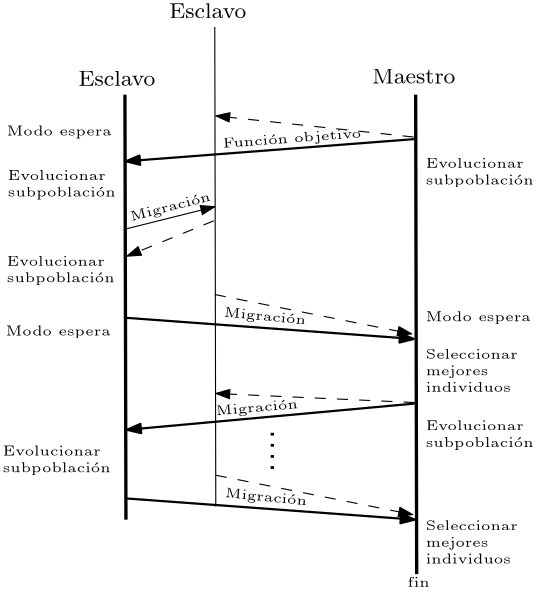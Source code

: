 <?xml version="1.0"?>
<!DOCTYPE ipe SYSTEM "ipe.dtd">
<ipe version="70000" creator="ipe6upgrade">
<info created="D:20100317180449" modified="D:20100317193121"/>
<ipestyle name="ipe6">
<color name="red" value="1 0 0"/>
<color name="green" value="0 1 0"/>
<color name="blue" value="0 0 1"/>
<color name="yellow" value="1 1 0"/>
<color name="gray1" value="0.125"/>
<color name="gray2" value="0.25"/>
<color name="gray3" value="0.375"/>
<color name="gray4" value="0.5"/>
<color name="gray5" value="0.625"/>
<color name="gray6" value="0.75"/>
<color name="gray7" value="0.875"/>
<dashstyle name="dashed" value="[4] 0"/>
<dashstyle name="dotted" value="[1 3] 0"/>
<dashstyle name="dash dotted" value="[4 2 1 2] 0"/>
<dashstyle name="dash dot dotted" value="[4 2 1 2 1 2] 0"/>
<pen name="heavier" value="0.8"/>
<pen name="fat" value="1.2"/>
<pen name="ultrafat" value="2"/>
<textsize name="large" value="\large"/>
<textsize name="Large" value="\Large"/>
<textsize name="LARGE" value="\LARGE"/>
<textsize name="huge" value="\huge"/>
<textsize name="Huge" value="\Huge"/>
<textsize name="small" value="\small"/>
<textsize name="footnote" value="\footnotesize"/>
<textsize name="tiny" value="\tiny"/>
<symbolsize name="small" value="2"/>
<symbolsize name="tiny" value="1.1"/>
<symbolsize name="large" value="5"/>
<arrowsize name="small" value="5"/>
<arrowsize name="tiny" value="3"/>
<arrowsize name="large" value="10"/>
<symbol name="mark/circle(sx)" transformations="translations">
<path fill="sym-stroke">
0.6 0 0 0.6 0 0 e 0.4 0 0 0.4 0 0 e
</path></symbol>
<symbol name="mark/disk(sx)" transformations="translations">
<path fill="sym-stroke">
0.6 0 0 0.6 0 0 e
</path></symbol>
<symbol name="mark/fdisk(sfx)" transformations="translations">
<group><path fill="sym-stroke" fillrule="eofill">
0.6 0 0 0.6 0 0 e 0.4 0 0 0.4 0 0 e
</path><path fill="sym-fill">
0.4 0 0 0.4 0 0 e
</path></group></symbol>
<symbol name="mark/box(sx)" transformations="translations">
<path fill="sym-stroke" fillrule="eofill">
-0.6 -0.6 m 0.6 -0.6 l 0.6 0.6 l -0.6 0.6 l h -0.4 -0.4 m 0.4 -0.4 l 0.4 0.4 l -0.4 0.4 l h</path></symbol>
<symbol name="mark/square(sx)" transformations="translations">
<path fill="sym-stroke">
-0.6 -0.6 m 0.6 -0.6 l 0.6 0.6 l -0.6 0.6 l h</path></symbol>
<symbol name="mark/fsquare(sfx)" transformations="translations">
<group><path fill="sym-stroke" fillrule="eofill">
-0.6 -0.6 m 0.6 -0.6 l 0.6 0.6 l -0.6 0.6 l h-0.4 -0.4 m 0.4 -0.4 l 0.4 0.4 l -0.4 0.4 l h</path><path fill="sym-fill">
-0.4 -0.4 m 0.4 -0.4 l 0.4 0.4 l -0.4 0.4 l h</path></group></symbol>
<symbol name="mark/cross(sx)" transformations="translations">
<group><path fill="sym-stroke">
-0.43 -0.57 m 0.57 0.43 l 0.43 0.57 l -0.57 -0.43 l h</path><path fill="sym-stroke">
-0.43 0.57 m 0.57 -0.43 l 0.43 -0.57 l -0.57 0.43 l h</path>
</group></symbol>
<textstyle name="center" begin="\begin{center}"
end="\end{center}"/>
<textstyle name="itemize" begin="\begin{itemize}"
end="\end{itemize}"/>
<textstyle name="item" begin="\begin{itemize}\item{}"
end="\end{itemize}"/>
</ipestyle>
<page>
<layer name="alpha"/>
<view layers="alpha" active="alpha"/>
<path layer="alpha" stroke="black" pen="fat">
183.3 776.259 m
183.663 623.261 l
</path>
<path stroke="black" pen="fat" matrix="1 0 0 1 104.664 0">
183.3 776.259 m
183.663 603.636 l
</path>
<text stroke="black" matrix="1 0 0 1 115.203 -7.99519" pos="157.133 793.704" type="minipage" transformations="translations" width="59.6005" valign="top" size="footnote">Maestro</text>
<text stroke="black" matrix="1 0 0 1 9.44838 -8.72203" pos="157.133 793.704" type="minipage" transformations="translations" width="59.6005" valign="top" size="footnote">Esclavo</text>
<path stroke="black" pen="heavier" arrow="small">
287.6 760.269 m
183.663 752.274 l
</path>
<path stroke="black" pen="normal" matrix="1 0 0 1 32.3442 24.349">
183.3 776.259 m
183.663 603.636 l
</path>
<path stroke="black" dash="dashed" pen="normal" arrow="small">
287.237 760.996 m
216.007 768.628 l
</path>
<path stroke="black" pen="normal" arrow="small">
183.663 727.925 m
215.644 735.92 l
</path>
<path stroke="black" dash="dashed" pen="normal" arrow="small">
215.28 730.832 m
184.026 718.113 l
</path>
<path stroke="black" pen="heavier" arrow="small">
183.3 695.944 m
287.237 688.312 l
</path>
<path stroke="black" dash="dashed" pen="normal" arrow="small">
215.644 704.303 m
286.51 690.129 l
</path>
<path stroke="black" pen="heavier" arrow="small">
287.6 665.054 m
184.026 655.605 l
</path>
<path stroke="black" dash="dashed" pen="normal" arrow="small">
287.6 665.417 m
216.007 668.688 l
</path>
<text stroke="black" matrix="1 0 0 1 42.156 15.627" pos="157.133 793.704" type="minipage" transformations="translations" width="59.6005" valign="top" size="footnote">Esclavo</text>
<text stroke="black" matrix="1 0 0 1 -1.09025 -6.54152" pos="292.688 759.906" type="minipage" transformations="translations" width="42.8833" valign="top" size="tiny">Evolucionar subpoblaci\&apos;on</text>
<text stroke="black" matrix="1 0 0 1 -151.545 -10.9025" pos="292.688 759.906" type="minipage" transformations="translations" width="42.8833" valign="top" size="tiny">Evolucionar subpoblaci\&apos;on</text>
<text stroke="black" matrix="1 0 0 1 -151.909 -41.7931" pos="292.688 759.906" type="minipage" transformations="translations" width="42.8833" valign="top" size="tiny">Evolucionar subpoblaci\&apos;on</text>
<text stroke="black" matrix="1 0 0 1 -152.272 -66.8689" pos="292.688 759.906" type="minipage" transformations="translations" width="42.8833" valign="top" size="tiny">Modo espera</text>
<text stroke="black" matrix="1 0 0 1 -1.09021 -61.781" pos="292.688 759.906" type="minipage" transformations="translations" width="42.8833" valign="top" size="tiny">Modo espera</text>
<text stroke="black" matrix="0.968812 0.247796 -0.247796 0.968812 89.5803 -74.565" pos="292.688 759.906" type="minipage" transformations="affine" width="42.8833" valign="top" size="tiny">Migraci\&apos;on</text>
<text stroke="black" matrix="0.997202 0.074756 -0.074756 0.997202 -16.6358 -19.0825" pos="292.688 759.906" type="minipage" transformations="affine" width="49.9173" valign="top" size="tiny">Funci\&apos;on objetivo</text>
<text stroke="black" matrix="0.995115 -0.0987229 0.0987229 0.995115 -147.027 -27.4319" pos="292.688 759.906" type="minipage" transformations="affine" width="42.8833" valign="top" size="tiny">Migraci\&apos;on</text>
<text stroke="black" matrix="1 0 0 1 -151.909 5.08785" pos="292.688 759.906" type="minipage" transformations="translations" width="42.8833" valign="top" size="tiny">Modo espera</text>
<text stroke="black" matrix="0.9962 0.0870959 -0.0870959 0.9962 -9.50748 -118.242" pos="292.688 759.906" type="minipage" transformations="affine" width="42.8833" valign="top" size="tiny">Migraci\&apos;on</text>
<text stroke="black" matrix="1 0 0 1 -7.63173 -157.36" pos="292.688 759.906" type="minipage" transformations="translations" width="42.8833" valign="top" size="tiny">fin</text>
<path stroke="black" dash="dotted" pen="fat" matrix="1 0 0 1 -1.45367 3.27076">
237.812 651.244 m
237.812 637.797 l
</path>
<path stroke="black" pen="heavier" matrix="1 0 0 1 0.363418 -65.0518" arrow="small">
183.3 695.944 m
287.237 688.312 l
</path>
<path stroke="black" dash="dashed" pen="normal" matrix="1 0 0 1 0.363418 -65.0518" arrow="small">
215.644 704.303 m
286.51 690.129 l
</path>
<text stroke="black" matrix="0.995115 -0.0987229 0.0987229 0.995115 -146.664 -92.4837" pos="292.688 759.906" type="minipage" transformations="affine" width="42.8833" valign="top" size="tiny">Migraci\&apos;on</text>
<text stroke="black" matrix="1 0 0 1 -1.09025 -137.009" pos="292.688 759.906" type="minipage" transformations="translations" width="42.8833" valign="top" size="tiny">Seleccionar mejores individuos</text>
<text stroke="black" matrix="1 0 0 1 -153.363 -110.116" pos="292.688 759.906" type="minipage" transformations="translations" width="42.8833" valign="top" size="tiny">Evolucionar subpoblaci\&apos;on</text>
<text stroke="black" matrix="1 0 0 1 -1.09063 -101.03" pos="292.688 759.906" type="minipage" transformations="translations" width="42.8833" valign="top" size="tiny">Evolucionar subpoblaci\&apos;on</text>
<text stroke="black" matrix="1 0 0 1 -1.09025 -75.2279" pos="292.688 759.906" type="minipage" transformations="translations" width="42.8833" valign="top" size="tiny">Seleccionar mejores individuos</text>
</page>
</ipe>
